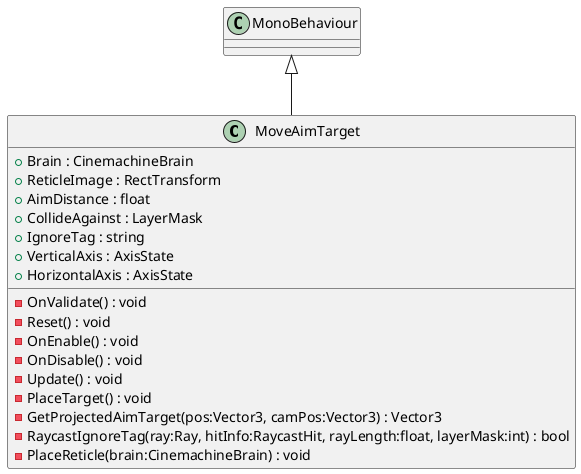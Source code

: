 @startuml
class MoveAimTarget {
    + Brain : CinemachineBrain
    + ReticleImage : RectTransform
    + AimDistance : float
    + CollideAgainst : LayerMask
    + IgnoreTag : string
    + VerticalAxis : AxisState
    + HorizontalAxis : AxisState
    - OnValidate() : void
    - Reset() : void
    - OnEnable() : void
    - OnDisable() : void
    - Update() : void
    - PlaceTarget() : void
    - GetProjectedAimTarget(pos:Vector3, camPos:Vector3) : Vector3
    - RaycastIgnoreTag(ray:Ray, hitInfo:RaycastHit, rayLength:float, layerMask:int) : bool
    - PlaceReticle(brain:CinemachineBrain) : void
}
MonoBehaviour <|-- MoveAimTarget
@enduml
